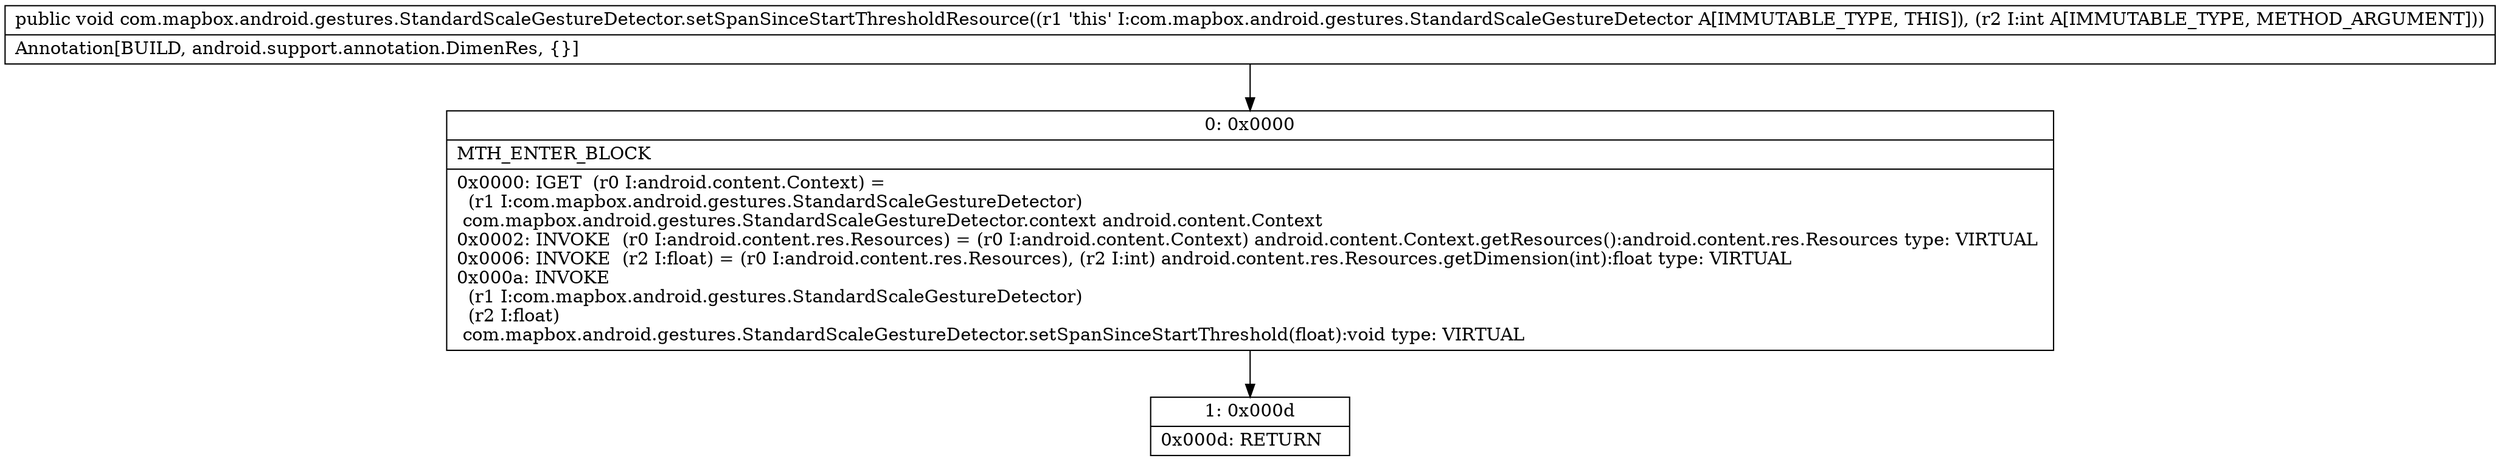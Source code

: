 digraph "CFG forcom.mapbox.android.gestures.StandardScaleGestureDetector.setSpanSinceStartThresholdResource(I)V" {
Node_0 [shape=record,label="{0\:\ 0x0000|MTH_ENTER_BLOCK\l|0x0000: IGET  (r0 I:android.content.Context) = \l  (r1 I:com.mapbox.android.gestures.StandardScaleGestureDetector)\l com.mapbox.android.gestures.StandardScaleGestureDetector.context android.content.Context \l0x0002: INVOKE  (r0 I:android.content.res.Resources) = (r0 I:android.content.Context) android.content.Context.getResources():android.content.res.Resources type: VIRTUAL \l0x0006: INVOKE  (r2 I:float) = (r0 I:android.content.res.Resources), (r2 I:int) android.content.res.Resources.getDimension(int):float type: VIRTUAL \l0x000a: INVOKE  \l  (r1 I:com.mapbox.android.gestures.StandardScaleGestureDetector)\l  (r2 I:float)\l com.mapbox.android.gestures.StandardScaleGestureDetector.setSpanSinceStartThreshold(float):void type: VIRTUAL \l}"];
Node_1 [shape=record,label="{1\:\ 0x000d|0x000d: RETURN   \l}"];
MethodNode[shape=record,label="{public void com.mapbox.android.gestures.StandardScaleGestureDetector.setSpanSinceStartThresholdResource((r1 'this' I:com.mapbox.android.gestures.StandardScaleGestureDetector A[IMMUTABLE_TYPE, THIS]), (r2 I:int A[IMMUTABLE_TYPE, METHOD_ARGUMENT]))  | Annotation[BUILD, android.support.annotation.DimenRes, \{\}]\l}"];
MethodNode -> Node_0;
Node_0 -> Node_1;
}

